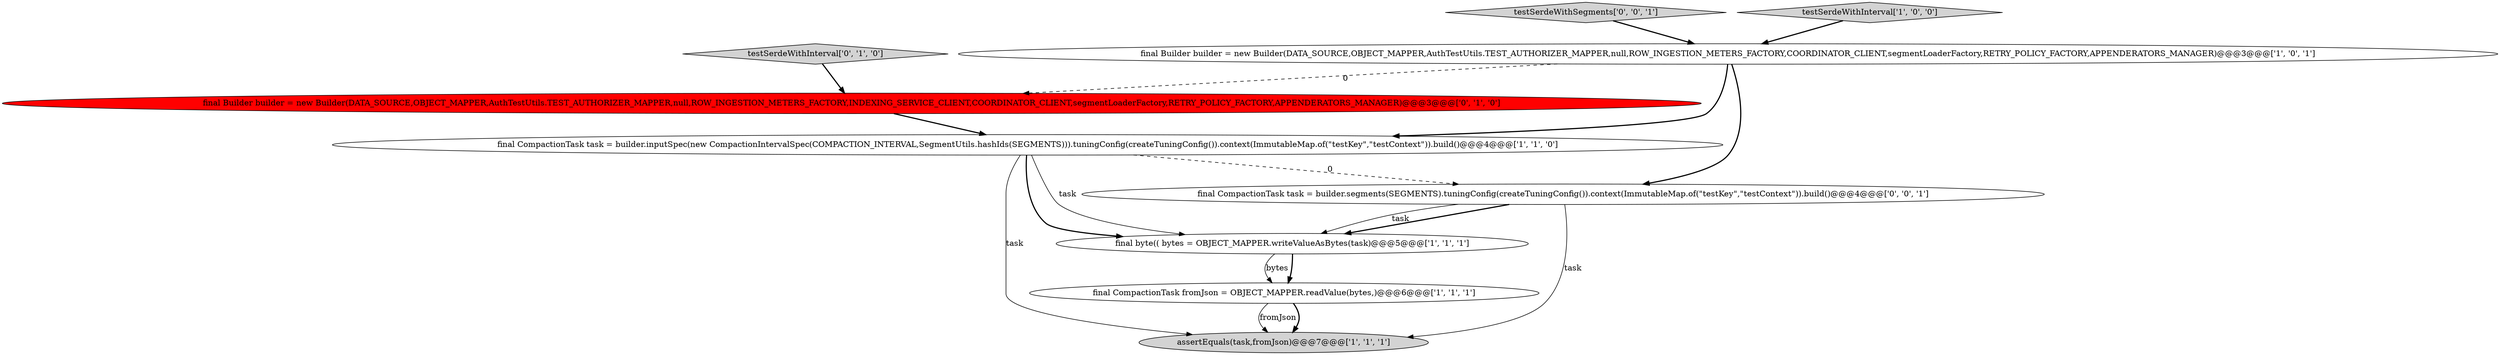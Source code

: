 digraph {
9 [style = filled, label = "testSerdeWithSegments['0', '0', '1']", fillcolor = lightgray, shape = diamond image = "AAA0AAABBB3BBB"];
5 [style = filled, label = "assertEquals(task,fromJson)@@@7@@@['1', '1', '1']", fillcolor = lightgray, shape = ellipse image = "AAA0AAABBB1BBB"];
6 [style = filled, label = "final Builder builder = new Builder(DATA_SOURCE,OBJECT_MAPPER,AuthTestUtils.TEST_AUTHORIZER_MAPPER,null,ROW_INGESTION_METERS_FACTORY,INDEXING_SERVICE_CLIENT,COORDINATOR_CLIENT,segmentLoaderFactory,RETRY_POLICY_FACTORY,APPENDERATORS_MANAGER)@@@3@@@['0', '1', '0']", fillcolor = red, shape = ellipse image = "AAA1AAABBB2BBB"];
2 [style = filled, label = "final CompactionTask task = builder.inputSpec(new CompactionIntervalSpec(COMPACTION_INTERVAL,SegmentUtils.hashIds(SEGMENTS))).tuningConfig(createTuningConfig()).context(ImmutableMap.of(\"testKey\",\"testContext\")).build()@@@4@@@['1', '1', '0']", fillcolor = white, shape = ellipse image = "AAA0AAABBB1BBB"];
0 [style = filled, label = "testSerdeWithInterval['1', '0', '0']", fillcolor = lightgray, shape = diamond image = "AAA0AAABBB1BBB"];
1 [style = filled, label = "final byte(( bytes = OBJECT_MAPPER.writeValueAsBytes(task)@@@5@@@['1', '1', '1']", fillcolor = white, shape = ellipse image = "AAA0AAABBB1BBB"];
7 [style = filled, label = "testSerdeWithInterval['0', '1', '0']", fillcolor = lightgray, shape = diamond image = "AAA0AAABBB2BBB"];
8 [style = filled, label = "final CompactionTask task = builder.segments(SEGMENTS).tuningConfig(createTuningConfig()).context(ImmutableMap.of(\"testKey\",\"testContext\")).build()@@@4@@@['0', '0', '1']", fillcolor = white, shape = ellipse image = "AAA0AAABBB3BBB"];
3 [style = filled, label = "final CompactionTask fromJson = OBJECT_MAPPER.readValue(bytes,)@@@6@@@['1', '1', '1']", fillcolor = white, shape = ellipse image = "AAA0AAABBB1BBB"];
4 [style = filled, label = "final Builder builder = new Builder(DATA_SOURCE,OBJECT_MAPPER,AuthTestUtils.TEST_AUTHORIZER_MAPPER,null,ROW_INGESTION_METERS_FACTORY,COORDINATOR_CLIENT,segmentLoaderFactory,RETRY_POLICY_FACTORY,APPENDERATORS_MANAGER)@@@3@@@['1', '0', '1']", fillcolor = white, shape = ellipse image = "AAA0AAABBB1BBB"];
1->3 [style = bold, label=""];
8->1 [style = bold, label=""];
4->8 [style = bold, label=""];
3->5 [style = bold, label=""];
1->3 [style = solid, label="bytes"];
4->2 [style = bold, label=""];
9->4 [style = bold, label=""];
8->5 [style = solid, label="task"];
4->6 [style = dashed, label="0"];
0->4 [style = bold, label=""];
2->8 [style = dashed, label="0"];
2->1 [style = bold, label=""];
2->1 [style = solid, label="task"];
8->1 [style = solid, label="task"];
7->6 [style = bold, label=""];
2->5 [style = solid, label="task"];
3->5 [style = solid, label="fromJson"];
6->2 [style = bold, label=""];
}
